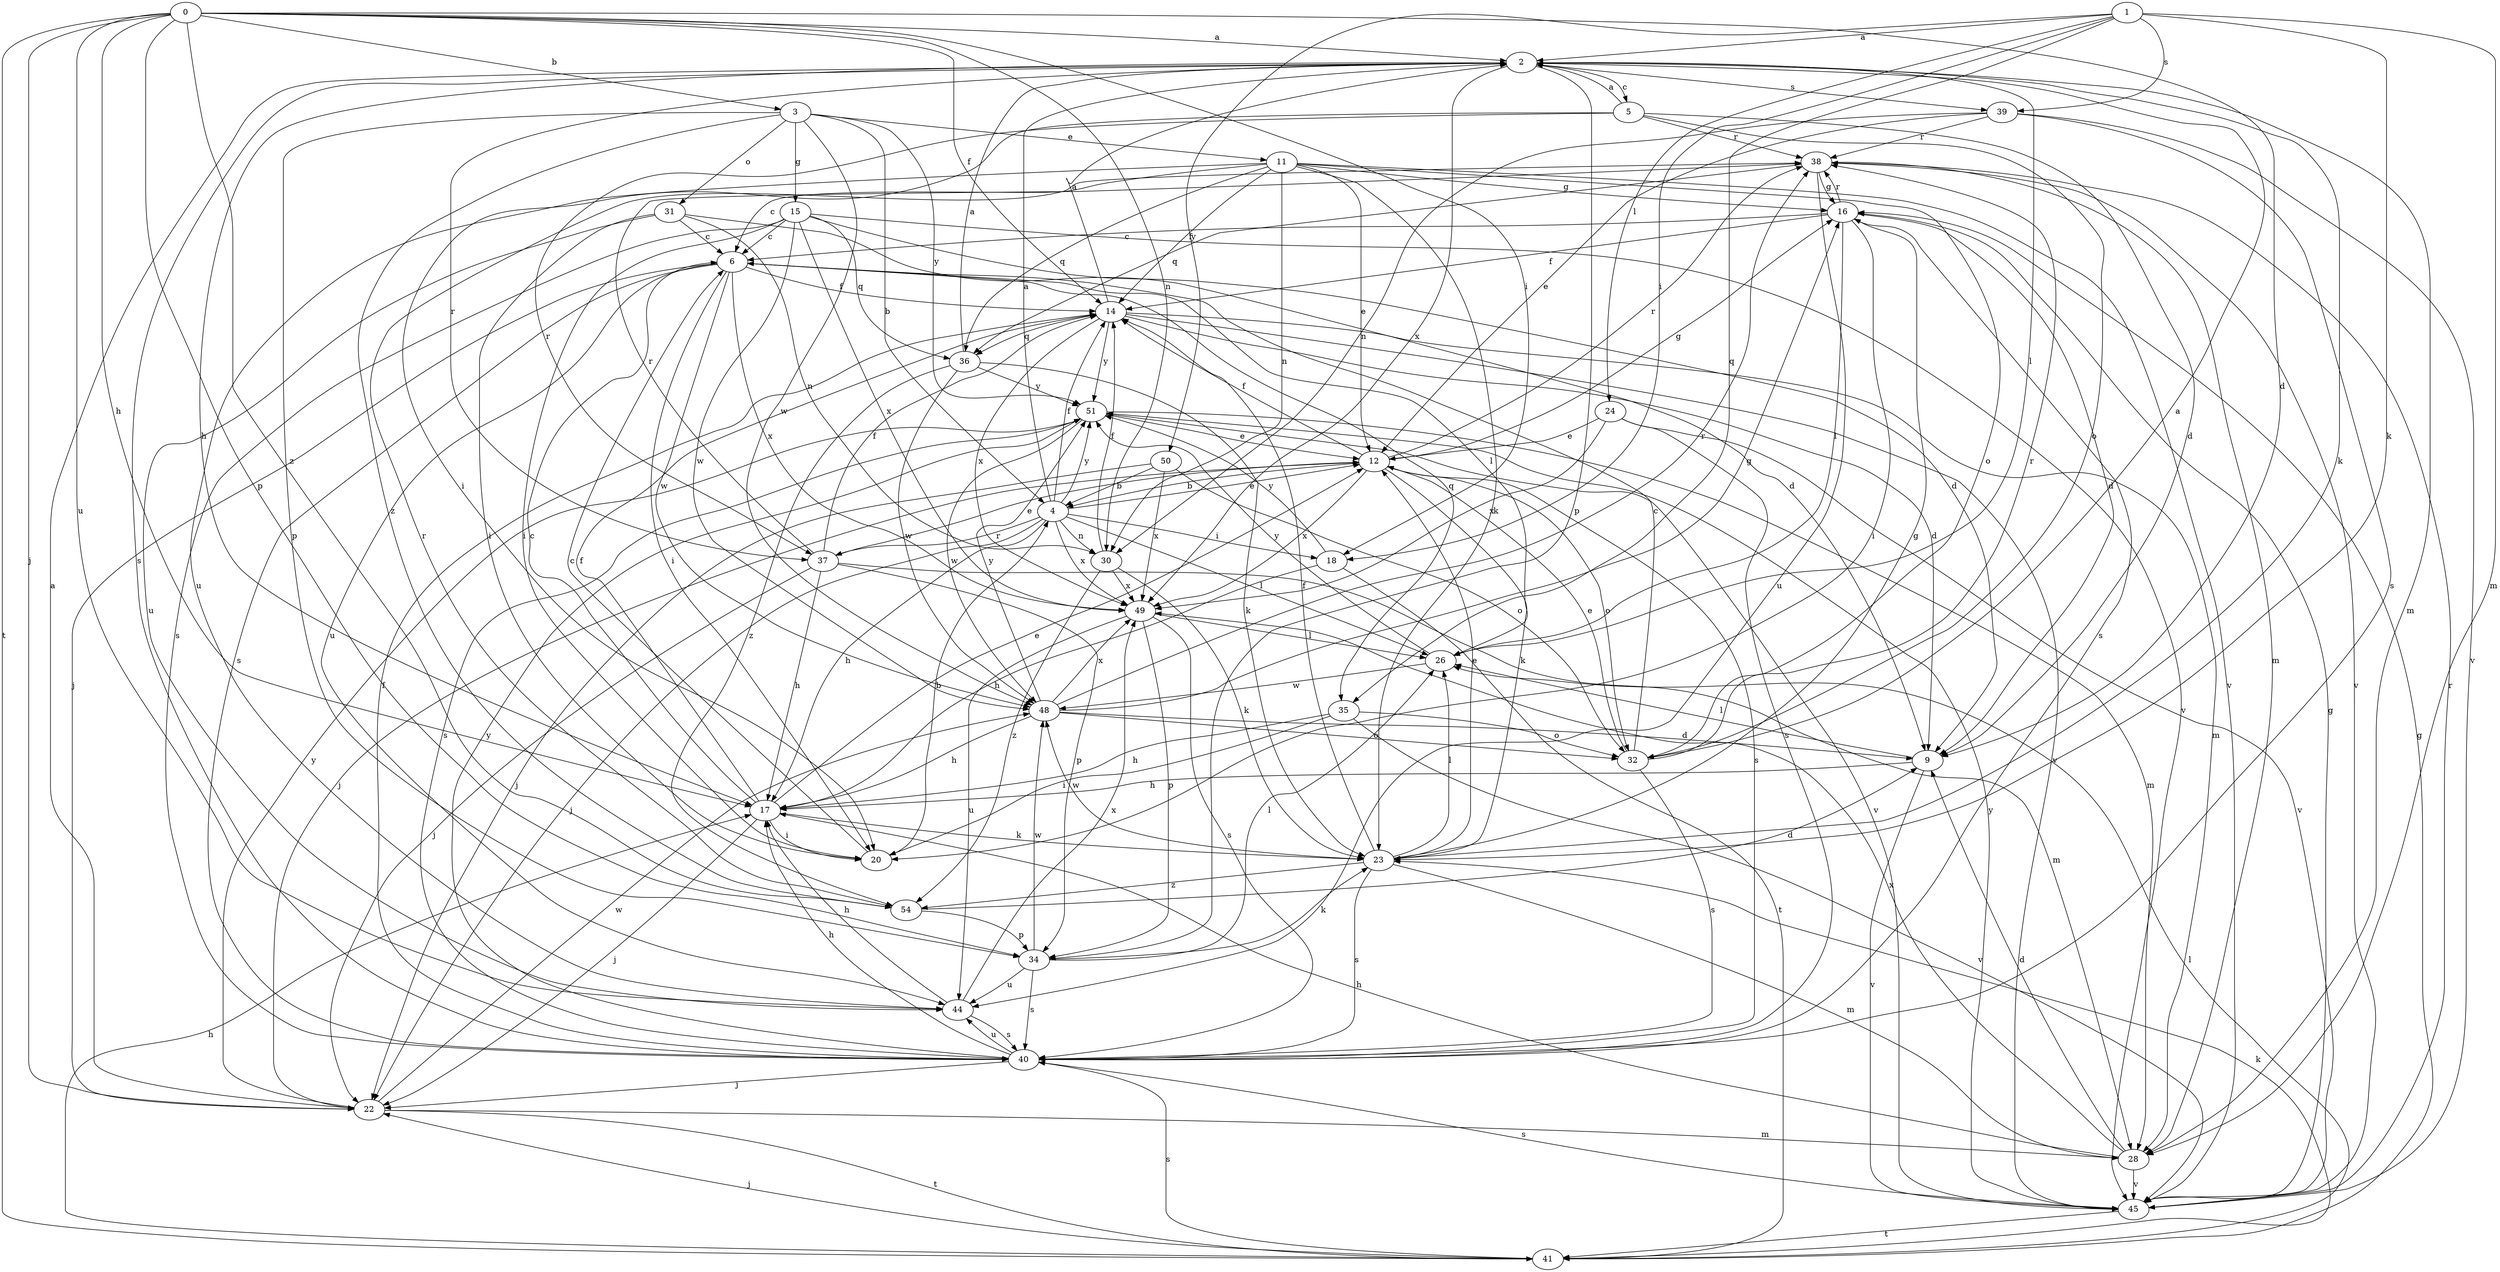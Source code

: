 strict digraph  {
0;
1;
2;
3;
4;
5;
6;
9;
11;
12;
14;
15;
16;
17;
18;
20;
22;
23;
24;
26;
28;
30;
31;
32;
34;
35;
36;
37;
38;
39;
40;
41;
44;
45;
48;
49;
50;
51;
54;
0 -> 2  [label=a];
0 -> 3  [label=b];
0 -> 9  [label=d];
0 -> 14  [label=f];
0 -> 17  [label=h];
0 -> 18  [label=i];
0 -> 22  [label=j];
0 -> 30  [label=n];
0 -> 34  [label=p];
0 -> 41  [label=t];
0 -> 44  [label=u];
0 -> 54  [label=z];
1 -> 2  [label=a];
1 -> 18  [label=i];
1 -> 23  [label=k];
1 -> 24  [label=l];
1 -> 28  [label=m];
1 -> 35  [label=q];
1 -> 39  [label=s];
1 -> 50  [label=y];
2 -> 5  [label=c];
2 -> 17  [label=h];
2 -> 23  [label=k];
2 -> 26  [label=l];
2 -> 28  [label=m];
2 -> 34  [label=p];
2 -> 37  [label=r];
2 -> 39  [label=s];
2 -> 40  [label=s];
2 -> 49  [label=x];
3 -> 4  [label=b];
3 -> 11  [label=e];
3 -> 15  [label=g];
3 -> 31  [label=o];
3 -> 34  [label=p];
3 -> 48  [label=w];
3 -> 51  [label=y];
3 -> 54  [label=z];
4 -> 2  [label=a];
4 -> 12  [label=e];
4 -> 14  [label=f];
4 -> 17  [label=h];
4 -> 18  [label=i];
4 -> 22  [label=j];
4 -> 26  [label=l];
4 -> 30  [label=n];
4 -> 37  [label=r];
4 -> 49  [label=x];
4 -> 51  [label=y];
5 -> 2  [label=a];
5 -> 9  [label=d];
5 -> 20  [label=i];
5 -> 32  [label=o];
5 -> 37  [label=r];
5 -> 38  [label=r];
6 -> 14  [label=f];
6 -> 20  [label=i];
6 -> 22  [label=j];
6 -> 26  [label=l];
6 -> 35  [label=q];
6 -> 40  [label=s];
6 -> 44  [label=u];
6 -> 48  [label=w];
6 -> 49  [label=x];
9 -> 17  [label=h];
9 -> 26  [label=l];
9 -> 45  [label=v];
11 -> 6  [label=c];
11 -> 12  [label=e];
11 -> 14  [label=f];
11 -> 16  [label=g];
11 -> 23  [label=k];
11 -> 30  [label=n];
11 -> 32  [label=o];
11 -> 36  [label=q];
11 -> 44  [label=u];
11 -> 45  [label=v];
12 -> 4  [label=b];
12 -> 14  [label=f];
12 -> 16  [label=g];
12 -> 22  [label=j];
12 -> 23  [label=k];
12 -> 32  [label=o];
12 -> 38  [label=r];
12 -> 40  [label=s];
12 -> 49  [label=x];
14 -> 2  [label=a];
14 -> 9  [label=d];
14 -> 28  [label=m];
14 -> 36  [label=q];
14 -> 45  [label=v];
14 -> 49  [label=x];
14 -> 51  [label=y];
15 -> 6  [label=c];
15 -> 9  [label=d];
15 -> 20  [label=i];
15 -> 36  [label=q];
15 -> 40  [label=s];
15 -> 45  [label=v];
15 -> 48  [label=w];
15 -> 49  [label=x];
16 -> 6  [label=c];
16 -> 9  [label=d];
16 -> 14  [label=f];
16 -> 20  [label=i];
16 -> 26  [label=l];
16 -> 38  [label=r];
16 -> 40  [label=s];
17 -> 6  [label=c];
17 -> 12  [label=e];
17 -> 14  [label=f];
17 -> 20  [label=i];
17 -> 22  [label=j];
17 -> 23  [label=k];
18 -> 17  [label=h];
18 -> 41  [label=t];
18 -> 51  [label=y];
20 -> 4  [label=b];
20 -> 6  [label=c];
22 -> 2  [label=a];
22 -> 28  [label=m];
22 -> 41  [label=t];
22 -> 48  [label=w];
22 -> 51  [label=y];
23 -> 12  [label=e];
23 -> 14  [label=f];
23 -> 16  [label=g];
23 -> 26  [label=l];
23 -> 28  [label=m];
23 -> 40  [label=s];
23 -> 48  [label=w];
23 -> 54  [label=z];
24 -> 12  [label=e];
24 -> 40  [label=s];
24 -> 45  [label=v];
24 -> 49  [label=x];
26 -> 48  [label=w];
26 -> 51  [label=y];
28 -> 9  [label=d];
28 -> 17  [label=h];
28 -> 45  [label=v];
28 -> 49  [label=x];
30 -> 14  [label=f];
30 -> 23  [label=k];
30 -> 49  [label=x];
30 -> 54  [label=z];
31 -> 6  [label=c];
31 -> 9  [label=d];
31 -> 20  [label=i];
31 -> 30  [label=n];
31 -> 44  [label=u];
32 -> 2  [label=a];
32 -> 6  [label=c];
32 -> 12  [label=e];
32 -> 38  [label=r];
32 -> 40  [label=s];
34 -> 23  [label=k];
34 -> 26  [label=l];
34 -> 40  [label=s];
34 -> 44  [label=u];
34 -> 48  [label=w];
35 -> 17  [label=h];
35 -> 20  [label=i];
35 -> 32  [label=o];
35 -> 45  [label=v];
36 -> 2  [label=a];
36 -> 23  [label=k];
36 -> 48  [label=w];
36 -> 51  [label=y];
36 -> 54  [label=z];
37 -> 12  [label=e];
37 -> 14  [label=f];
37 -> 17  [label=h];
37 -> 22  [label=j];
37 -> 28  [label=m];
37 -> 34  [label=p];
37 -> 38  [label=r];
38 -> 16  [label=g];
38 -> 28  [label=m];
38 -> 36  [label=q];
38 -> 44  [label=u];
38 -> 45  [label=v];
39 -> 12  [label=e];
39 -> 30  [label=n];
39 -> 38  [label=r];
39 -> 40  [label=s];
39 -> 45  [label=v];
40 -> 14  [label=f];
40 -> 17  [label=h];
40 -> 22  [label=j];
40 -> 44  [label=u];
40 -> 51  [label=y];
41 -> 16  [label=g];
41 -> 17  [label=h];
41 -> 22  [label=j];
41 -> 23  [label=k];
41 -> 26  [label=l];
41 -> 40  [label=s];
44 -> 17  [label=h];
44 -> 40  [label=s];
44 -> 49  [label=x];
45 -> 16  [label=g];
45 -> 38  [label=r];
45 -> 40  [label=s];
45 -> 41  [label=t];
45 -> 51  [label=y];
48 -> 9  [label=d];
48 -> 16  [label=g];
48 -> 17  [label=h];
48 -> 32  [label=o];
48 -> 38  [label=r];
48 -> 49  [label=x];
48 -> 51  [label=y];
49 -> 26  [label=l];
49 -> 34  [label=p];
49 -> 40  [label=s];
49 -> 44  [label=u];
50 -> 4  [label=b];
50 -> 22  [label=j];
50 -> 32  [label=o];
50 -> 49  [label=x];
51 -> 12  [label=e];
51 -> 28  [label=m];
51 -> 40  [label=s];
51 -> 45  [label=v];
51 -> 48  [label=w];
54 -> 9  [label=d];
54 -> 34  [label=p];
54 -> 38  [label=r];
}

